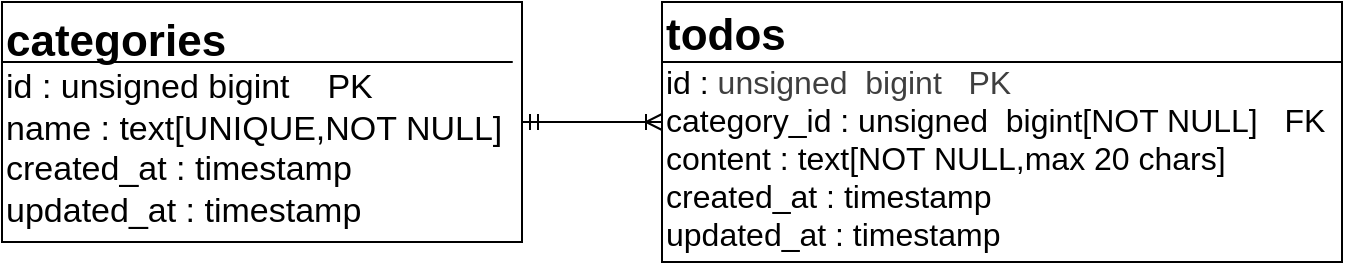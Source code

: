<mxfile>
    <diagram id="C7yF1HLOASjUvjk8QO4J" name="ページ1">
        <mxGraphModel dx="662" dy="1636" grid="1" gridSize="10" guides="1" tooltips="1" connect="1" arrows="1" fold="1" page="1" pageScale="1" pageWidth="827" pageHeight="1169" math="0" shadow="0">
            <root>
                <mxCell id="0"/>
                <mxCell id="1" parent="0"/>
                <mxCell id="32" value="&lt;span style=&quot;font-size: 22px;&quot;&gt;&lt;b&gt;categories&lt;/b&gt;&lt;/span&gt;&lt;br&gt;&lt;div style=&quot;&quot;&gt;&lt;span style=&quot;font-size: 17px;&quot;&gt;id : unsigned bigint&lt;b&gt;&amp;nbsp; &amp;nbsp; &lt;/b&gt;PK&lt;/span&gt;&lt;/div&gt;&lt;div style=&quot;&quot;&gt;&lt;span style=&quot;font-size: 17px;&quot;&gt;name : text[UNIQUE,NOT NULL]&lt;/span&gt;&lt;/div&gt;&lt;div style=&quot;&quot;&gt;&lt;font style=&quot;font-size: 17px;&quot;&gt;created_at : timestamp&lt;/font&gt;&lt;/div&gt;&lt;div style=&quot;&quot;&gt;&lt;font style=&quot;font-size: 17px;&quot;&gt;updated_at : timestamp&lt;/font&gt;&lt;/div&gt;" style="rounded=0;whiteSpace=wrap;html=1;strokeWidth=1;verticalAlign=top;align=left;" vertex="1" parent="1">
                    <mxGeometry x="10" y="-260" width="260" height="120" as="geometry"/>
                </mxCell>
                <mxCell id="33" value="" style="endArrow=none;html=1;startSize=0;verticalAlign=top;" edge="1" parent="1">
                    <mxGeometry width="50" height="50" relative="1" as="geometry">
                        <mxPoint x="10" y="-230.0" as="sourcePoint"/>
                        <mxPoint x="140" y="-230" as="targetPoint"/>
                        <Array as="points">
                            <mxPoint x="110" y="-230"/>
                            <mxPoint x="150" y="-230"/>
                            <mxPoint x="270" y="-230"/>
                        </Array>
                    </mxGeometry>
                </mxCell>
                <mxCell id="34" value="&lt;b&gt;&lt;font style=&quot;font-size: 22px;&quot;&gt;todos&lt;/font&gt;&lt;/b&gt;&lt;div&gt;&lt;font style=&quot;font-size: 16px;&quot;&gt;id :&amp;nbsp;&lt;span style=&quot;color: rgb(63, 63, 63); background-color: transparent;&quot;&gt;unsigned&amp;nbsp; bigint&amp;nbsp; &amp;nbsp;PK&lt;/span&gt;&lt;/font&gt;&lt;/div&gt;&lt;div&gt;&lt;font style=&quot;font-size: 16px;&quot;&gt;category_id : unsigned&amp;nbsp; bigint[NOT NULL]&amp;nbsp; &amp;nbsp;FK&lt;/font&gt;&lt;/div&gt;&lt;div&gt;&lt;font style=&quot;font-size: 16px;&quot;&gt;content : text[NOT NULL,max 20 chars]&lt;/font&gt;&lt;/div&gt;&lt;div&gt;&lt;font style=&quot;font-size: 16px;&quot;&gt;created_at : timestamp&lt;/font&gt;&lt;/div&gt;&lt;div&gt;&lt;font style=&quot;font-size: 16px;&quot;&gt;updated_at : timestamp&lt;/font&gt;&lt;/div&gt;" style="rounded=0;whiteSpace=wrap;html=1;align=left;" vertex="1" parent="1">
                    <mxGeometry x="340" y="-260" width="340" height="130" as="geometry"/>
                </mxCell>
                <mxCell id="37" value="" style="endArrow=none;html=1;" edge="1" parent="1">
                    <mxGeometry width="50" height="50" relative="1" as="geometry">
                        <mxPoint x="340" y="-230" as="sourcePoint"/>
                        <mxPoint x="680" y="-230" as="targetPoint"/>
                    </mxGeometry>
                </mxCell>
                <mxCell id="38" value="" style="fontSize=12;html=1;endArrow=ERoneToMany;startArrow=ERmandOne;exitX=1;exitY=0.5;exitDx=0;exitDy=0;" edge="1" parent="1" source="32">
                    <mxGeometry width="100" height="100" relative="1" as="geometry">
                        <mxPoint x="280" y="-200" as="sourcePoint"/>
                        <mxPoint x="340" y="-200" as="targetPoint"/>
                    </mxGeometry>
                </mxCell>
            </root>
        </mxGraphModel>
    </diagram>
</mxfile>